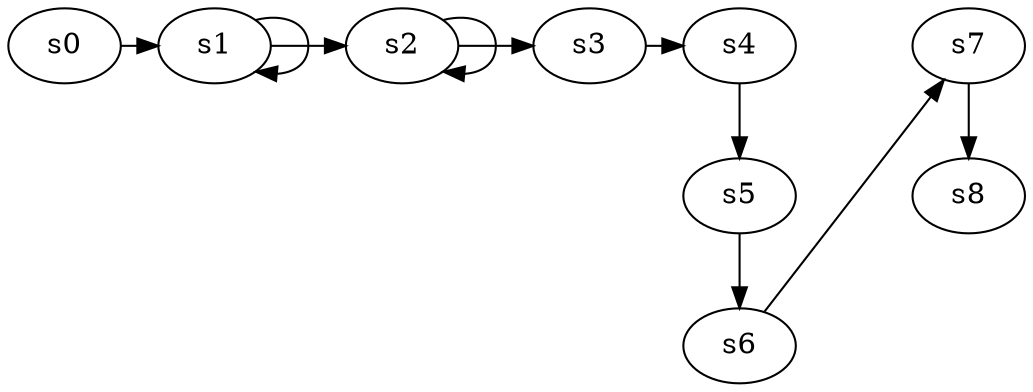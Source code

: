 digraph game_0167_chain_9 {
    s0 [name="s0", player=0];
    s1 [name="s1", player=1];
    s2 [name="s2", player=0, target=1];
    s3 [name="s3", player=1, target=1];
    s4 [name="s4", player=0];
    s5 [name="s5", player=1];
    s6 [name="s6", player=0, target=1];
    s7 [name="s7", player=1, target=1];
    s8 [name="s8", player=0];

    s0 -> s1 [constraint="time % 3 == 0"];
    s1 -> s2 [constraint="time == 2 || time == 15"];
    s2 -> s3 [constraint="time == 1 || time == 4 || time == 16"];
    s3 -> s4 [constraint="time == 0 || time == 2 || time == 9 || time == 12 || time == 15"];
    s4 -> s5;
    s5 -> s6;
    s6 -> s7 [constraint="time == 19"];
    s7 -> s8;
    s1 -> s1 [constraint="time % 2 == 0"];
    s2 -> s2 [constraint="time % 2 == 0"];
}
